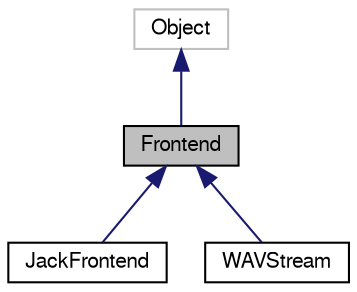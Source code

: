 digraph "Frontend"
{
  edge [fontname="FreeSans",fontsize="10",labelfontname="FreeSans",labelfontsize="10"];
  node [fontname="FreeSans",fontsize="10",shape=record];
  Node1 [label="Frontend",height=0.2,width=0.4,color="black", fillcolor="grey75", style="filled" fontcolor="black"];
  Node2 -> Node1 [dir="back",color="midnightblue",fontsize="10",style="solid",fontname="FreeSans"];
  Node2 [label="Object",height=0.2,width=0.4,color="grey75", fillcolor="white", style="filled"];
  Node1 -> Node3 [dir="back",color="midnightblue",fontsize="10",style="solid",fontname="FreeSans"];
  Node3 [label="JackFrontend",height=0.2,width=0.4,color="black", fillcolor="white", style="filled",URL="$class_jack_frontend.html",tooltip="Frontend class that reads sound data from JACK server. "];
  Node1 -> Node4 [dir="back",color="midnightblue",fontsize="10",style="solid",fontname="FreeSans"];
  Node4 [label="WAVStream",height=0.2,width=0.4,color="black", fillcolor="white", style="filled",URL="$class_w_a_v_stream.html",tooltip="Frontend class that reads I/Q data from a WAV stream (file). "];
}
